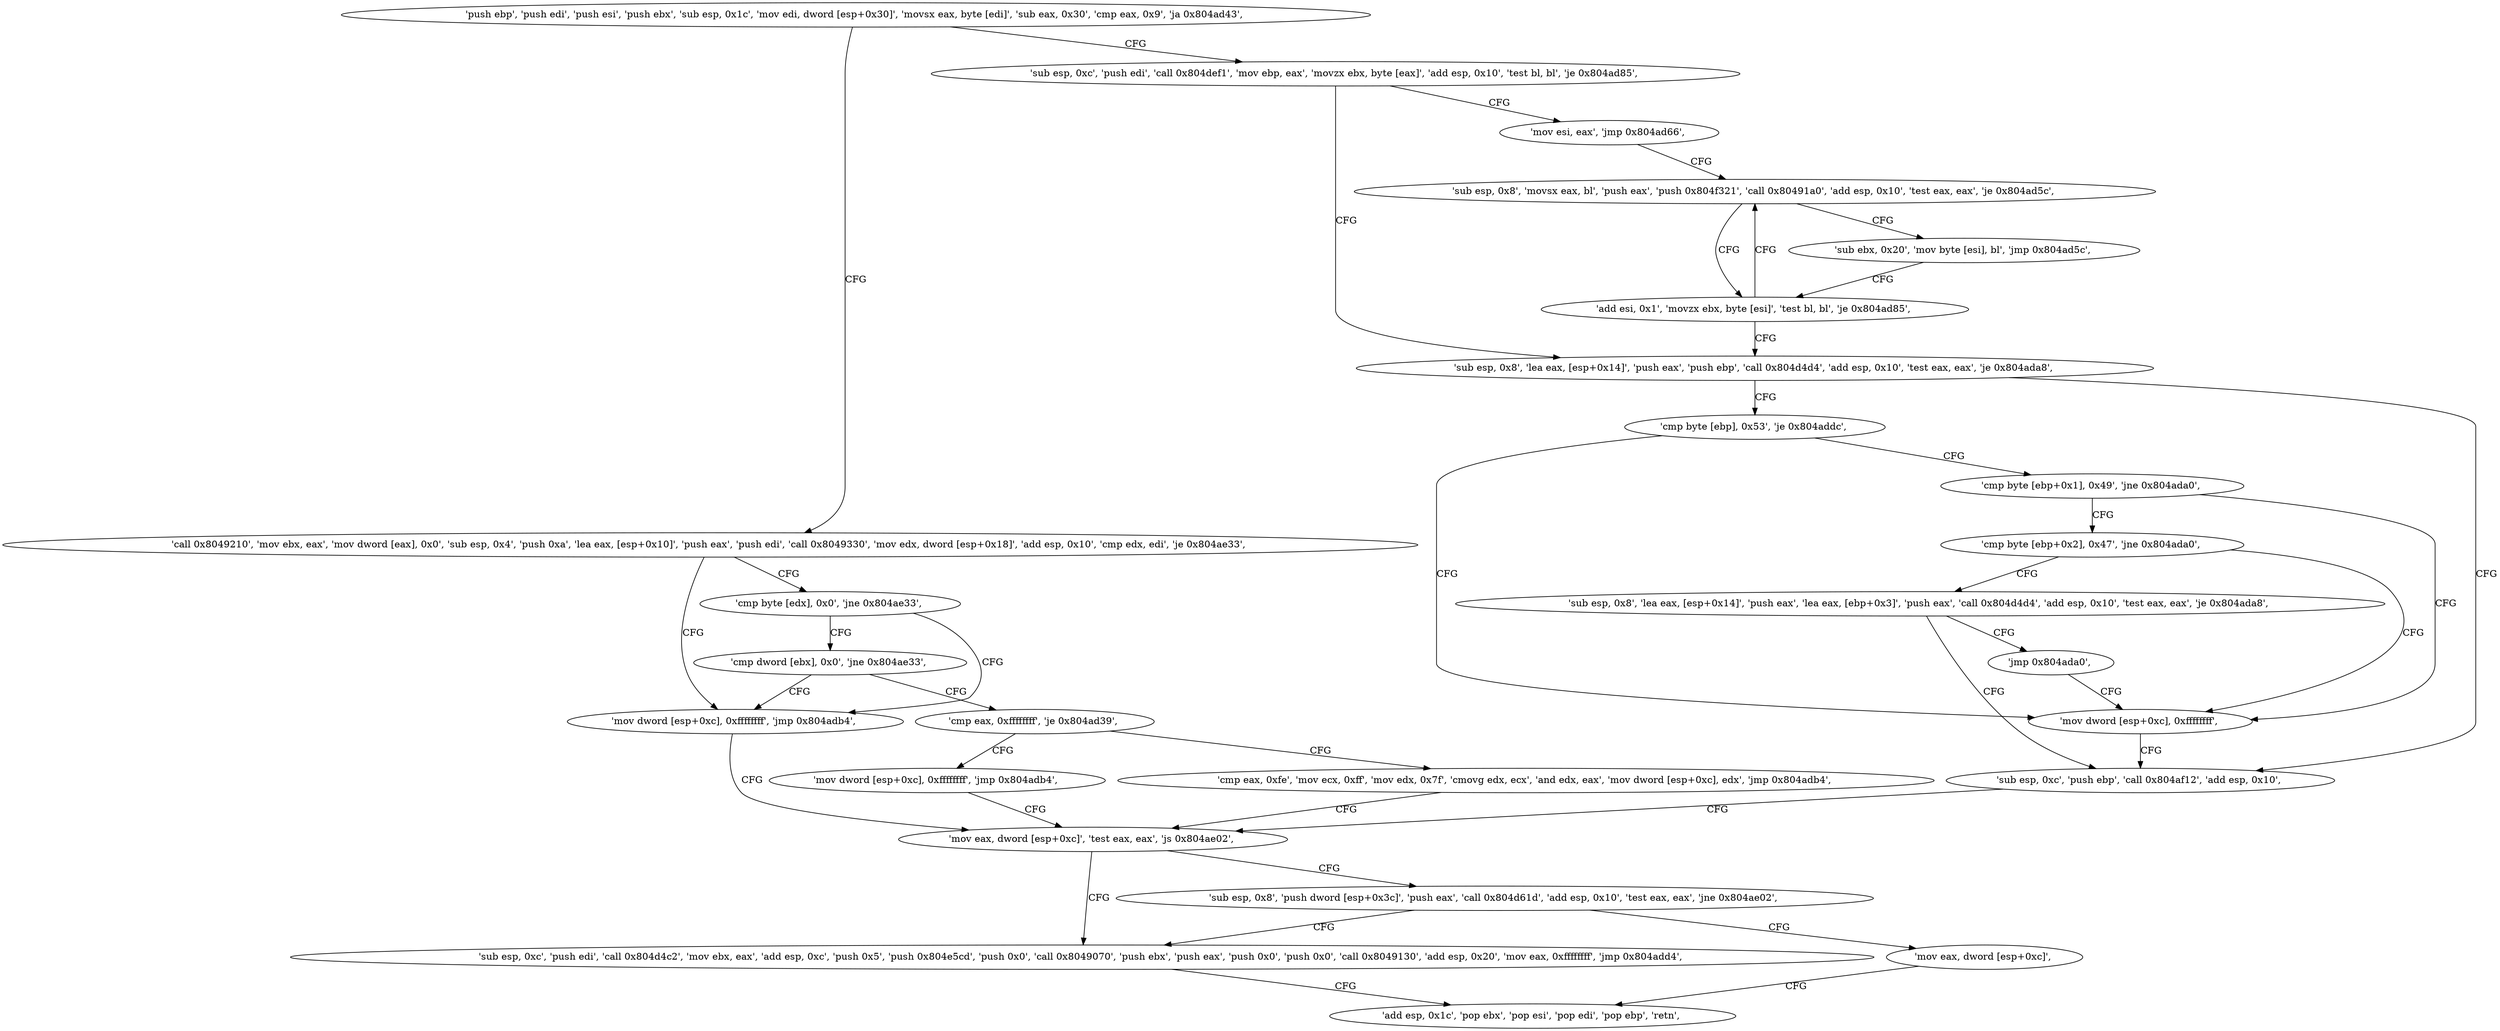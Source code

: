 digraph "func" {
"134524102" [label = "'push ebp', 'push edi', 'push esi', 'push ebx', 'sub esp, 0x1c', 'mov edi, dword [esp+0x30]', 'movsx eax, byte [edi]', 'sub eax, 0x30', 'cmp eax, 0x9', 'ja 0x804ad43', " ]
"134524227" [label = "'sub esp, 0xc', 'push edi', 'call 0x804def1', 'mov ebp, eax', 'movzx ebx, byte [eax]', 'add esp, 0x10', 'test bl, bl', 'je 0x804ad85', " ]
"134524124" [label = "'call 0x8049210', 'mov ebx, eax', 'mov dword [eax], 0x0', 'sub esp, 0x4', 'push 0xa', 'lea eax, [esp+0x10]', 'push eax', 'push edi', 'call 0x8049330', 'mov edx, dword [esp+0x18]', 'add esp, 0x10', 'cmp edx, edi', 'je 0x804ae33', " ]
"134524293" [label = "'sub esp, 0x8', 'lea eax, [esp+0x14]', 'push eax', 'push ebp', 'call 0x804d4d4', 'add esp, 0x10', 'test eax, eax', 'je 0x804ada8', " ]
"134524248" [label = "'mov esi, eax', 'jmp 0x804ad66', " ]
"134524467" [label = "'mov dword [esp+0xc], 0xffffffff', 'jmp 0x804adb4', " ]
"134524168" [label = "'cmp byte [edx], 0x0', 'jne 0x804ae33', " ]
"134524328" [label = "'sub esp, 0xc', 'push ebp', 'call 0x804af12', 'add esp, 0x10', " ]
"134524314" [label = "'cmp byte [ebp], 0x53', 'je 0x804addc', " ]
"134524262" [label = "'sub esp, 0x8', 'movsx eax, bl', 'push eax', 'push 0x804f321', 'call 0x80491a0', 'add esp, 0x10', 'test eax, eax', 'je 0x804ad5c', " ]
"134524340" [label = "'mov eax, dword [esp+0xc]', 'test eax, eax', 'js 0x804ae02', " ]
"134524177" [label = "'cmp dword [ebx], 0x0', 'jne 0x804ae33', " ]
"134524380" [label = "'cmp byte [ebp+0x1], 0x49', 'jne 0x804ada0', " ]
"134524320" [label = "'mov dword [esp+0xc], 0xffffffff', " ]
"134524252" [label = "'add esi, 0x1', 'movzx ebx, byte [esi]', 'test bl, bl', 'je 0x804ad85', " ]
"134524286" [label = "'sub ebx, 0x20', 'mov byte [esi], bl', 'jmp 0x804ad5c', " ]
"134524418" [label = "'sub esp, 0xc', 'push edi', 'call 0x804d4c2', 'mov ebx, eax', 'add esp, 0xc', 'push 0x5', 'push 0x804e5cd', 'push 0x0', 'call 0x8049070', 'push ebx', 'push eax', 'push 0x0', 'push 0x0', 'call 0x8049130', 'add esp, 0x20', 'mov eax, 0xffffffff', 'jmp 0x804add4', " ]
"134524348" [label = "'sub esp, 0x8', 'push dword [esp+0x3c]', 'push eax', 'call 0x804d61d', 'add esp, 0x10', 'test eax, eax', 'jne 0x804ae02', " ]
"134524186" [label = "'cmp eax, 0xffffffff', 'je 0x804ad39', " ]
"134524372" [label = "'add esp, 0x1c', 'pop ebx', 'pop esi', 'pop edi', 'pop ebp', 'retn', " ]
"134524368" [label = "'mov eax, dword [esp+0xc]', " ]
"134524386" [label = "'cmp byte [ebp+0x2], 0x47', 'jne 0x804ada0', " ]
"134524217" [label = "'mov dword [esp+0xc], 0xffffffff', 'jmp 0x804adb4', " ]
"134524191" [label = "'cmp eax, 0xfe', 'mov ecx, 0xff', 'mov edx, 0x7f', 'cmovg edx, ecx', 'and edx, eax', 'mov dword [esp+0xc], edx', 'jmp 0x804adb4', " ]
"134524392" [label = "'sub esp, 0x8', 'lea eax, [esp+0x14]', 'push eax', 'lea eax, [ebp+0x3]', 'push eax', 'call 0x804d4d4', 'add esp, 0x10', 'test eax, eax', 'je 0x804ada8', " ]
"134524416" [label = "'jmp 0x804ada0', " ]
"134524102" -> "134524227" [ label = "CFG" ]
"134524102" -> "134524124" [ label = "CFG" ]
"134524227" -> "134524293" [ label = "CFG" ]
"134524227" -> "134524248" [ label = "CFG" ]
"134524124" -> "134524467" [ label = "CFG" ]
"134524124" -> "134524168" [ label = "CFG" ]
"134524293" -> "134524328" [ label = "CFG" ]
"134524293" -> "134524314" [ label = "CFG" ]
"134524248" -> "134524262" [ label = "CFG" ]
"134524467" -> "134524340" [ label = "CFG" ]
"134524168" -> "134524467" [ label = "CFG" ]
"134524168" -> "134524177" [ label = "CFG" ]
"134524328" -> "134524340" [ label = "CFG" ]
"134524314" -> "134524380" [ label = "CFG" ]
"134524314" -> "134524320" [ label = "CFG" ]
"134524262" -> "134524252" [ label = "CFG" ]
"134524262" -> "134524286" [ label = "CFG" ]
"134524340" -> "134524418" [ label = "CFG" ]
"134524340" -> "134524348" [ label = "CFG" ]
"134524177" -> "134524467" [ label = "CFG" ]
"134524177" -> "134524186" [ label = "CFG" ]
"134524380" -> "134524320" [ label = "CFG" ]
"134524380" -> "134524386" [ label = "CFG" ]
"134524320" -> "134524328" [ label = "CFG" ]
"134524252" -> "134524293" [ label = "CFG" ]
"134524252" -> "134524262" [ label = "CFG" ]
"134524286" -> "134524252" [ label = "CFG" ]
"134524418" -> "134524372" [ label = "CFG" ]
"134524348" -> "134524418" [ label = "CFG" ]
"134524348" -> "134524368" [ label = "CFG" ]
"134524186" -> "134524217" [ label = "CFG" ]
"134524186" -> "134524191" [ label = "CFG" ]
"134524368" -> "134524372" [ label = "CFG" ]
"134524386" -> "134524320" [ label = "CFG" ]
"134524386" -> "134524392" [ label = "CFG" ]
"134524217" -> "134524340" [ label = "CFG" ]
"134524191" -> "134524340" [ label = "CFG" ]
"134524392" -> "134524328" [ label = "CFG" ]
"134524392" -> "134524416" [ label = "CFG" ]
"134524416" -> "134524320" [ label = "CFG" ]
}
